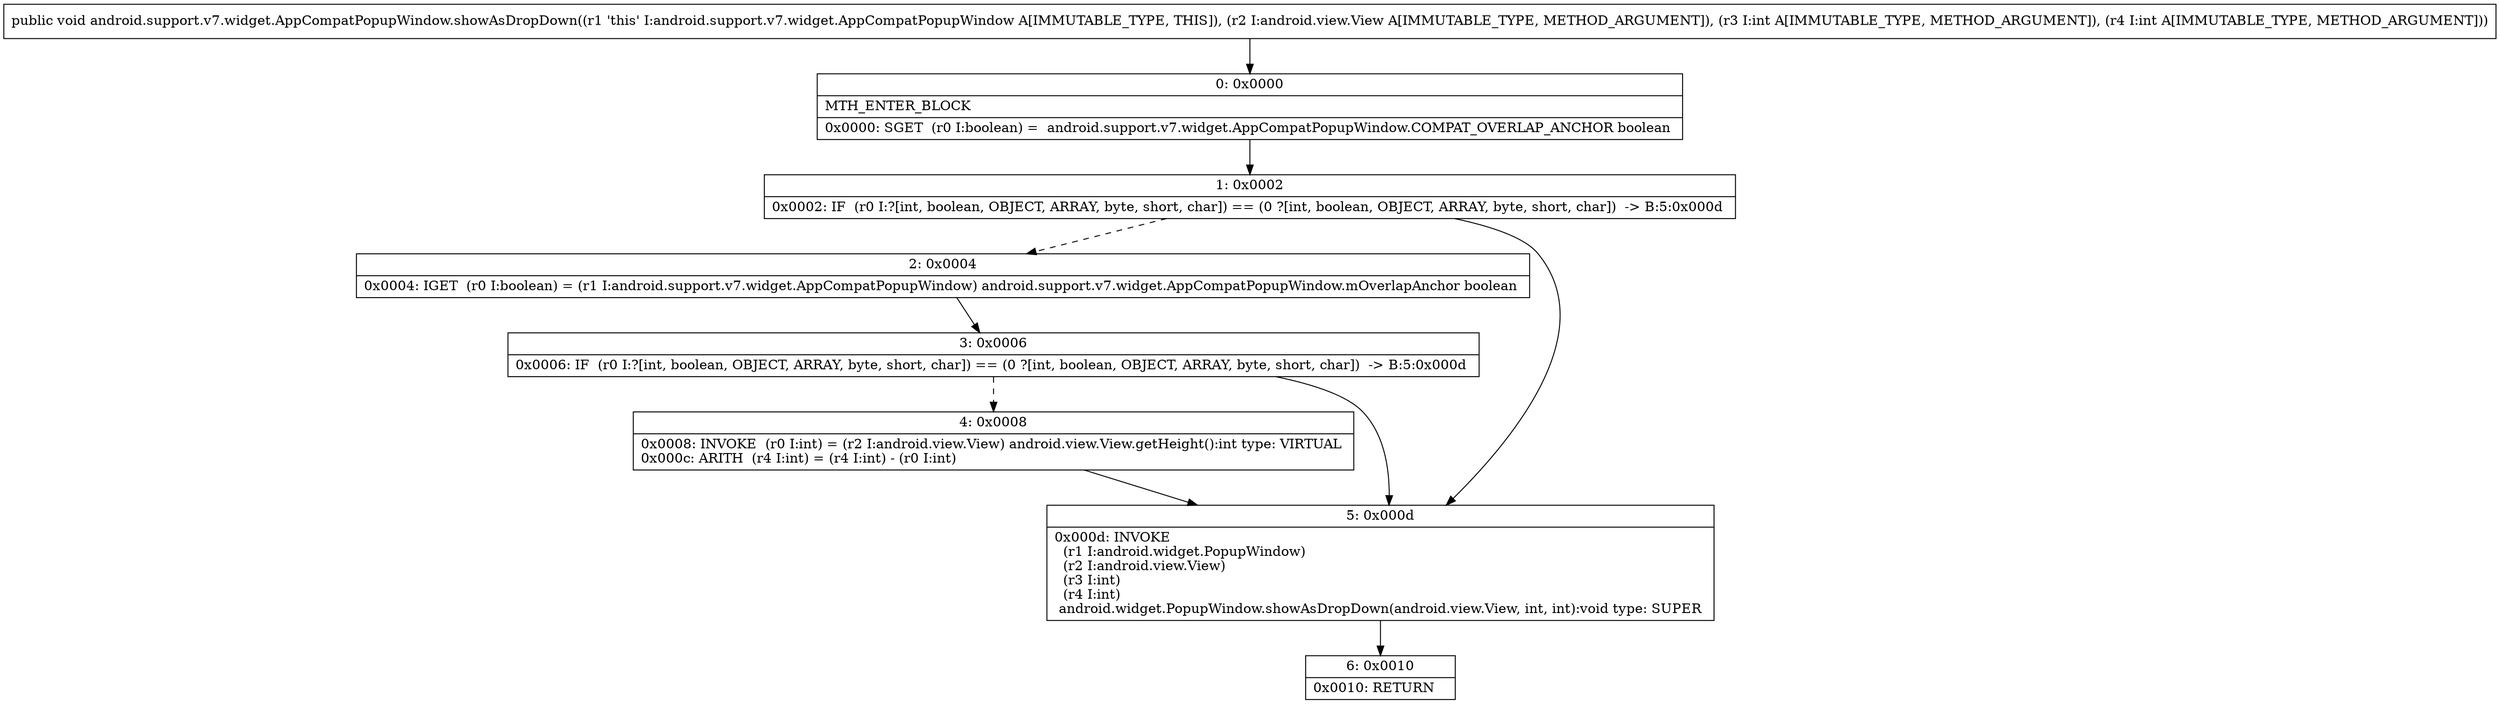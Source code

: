 digraph "CFG forandroid.support.v7.widget.AppCompatPopupWindow.showAsDropDown(Landroid\/view\/View;II)V" {
Node_0 [shape=record,label="{0\:\ 0x0000|MTH_ENTER_BLOCK\l|0x0000: SGET  (r0 I:boolean) =  android.support.v7.widget.AppCompatPopupWindow.COMPAT_OVERLAP_ANCHOR boolean \l}"];
Node_1 [shape=record,label="{1\:\ 0x0002|0x0002: IF  (r0 I:?[int, boolean, OBJECT, ARRAY, byte, short, char]) == (0 ?[int, boolean, OBJECT, ARRAY, byte, short, char])  \-\> B:5:0x000d \l}"];
Node_2 [shape=record,label="{2\:\ 0x0004|0x0004: IGET  (r0 I:boolean) = (r1 I:android.support.v7.widget.AppCompatPopupWindow) android.support.v7.widget.AppCompatPopupWindow.mOverlapAnchor boolean \l}"];
Node_3 [shape=record,label="{3\:\ 0x0006|0x0006: IF  (r0 I:?[int, boolean, OBJECT, ARRAY, byte, short, char]) == (0 ?[int, boolean, OBJECT, ARRAY, byte, short, char])  \-\> B:5:0x000d \l}"];
Node_4 [shape=record,label="{4\:\ 0x0008|0x0008: INVOKE  (r0 I:int) = (r2 I:android.view.View) android.view.View.getHeight():int type: VIRTUAL \l0x000c: ARITH  (r4 I:int) = (r4 I:int) \- (r0 I:int) \l}"];
Node_5 [shape=record,label="{5\:\ 0x000d|0x000d: INVOKE  \l  (r1 I:android.widget.PopupWindow)\l  (r2 I:android.view.View)\l  (r3 I:int)\l  (r4 I:int)\l android.widget.PopupWindow.showAsDropDown(android.view.View, int, int):void type: SUPER \l}"];
Node_6 [shape=record,label="{6\:\ 0x0010|0x0010: RETURN   \l}"];
MethodNode[shape=record,label="{public void android.support.v7.widget.AppCompatPopupWindow.showAsDropDown((r1 'this' I:android.support.v7.widget.AppCompatPopupWindow A[IMMUTABLE_TYPE, THIS]), (r2 I:android.view.View A[IMMUTABLE_TYPE, METHOD_ARGUMENT]), (r3 I:int A[IMMUTABLE_TYPE, METHOD_ARGUMENT]), (r4 I:int A[IMMUTABLE_TYPE, METHOD_ARGUMENT])) }"];
MethodNode -> Node_0;
Node_0 -> Node_1;
Node_1 -> Node_2[style=dashed];
Node_1 -> Node_5;
Node_2 -> Node_3;
Node_3 -> Node_4[style=dashed];
Node_3 -> Node_5;
Node_4 -> Node_5;
Node_5 -> Node_6;
}


